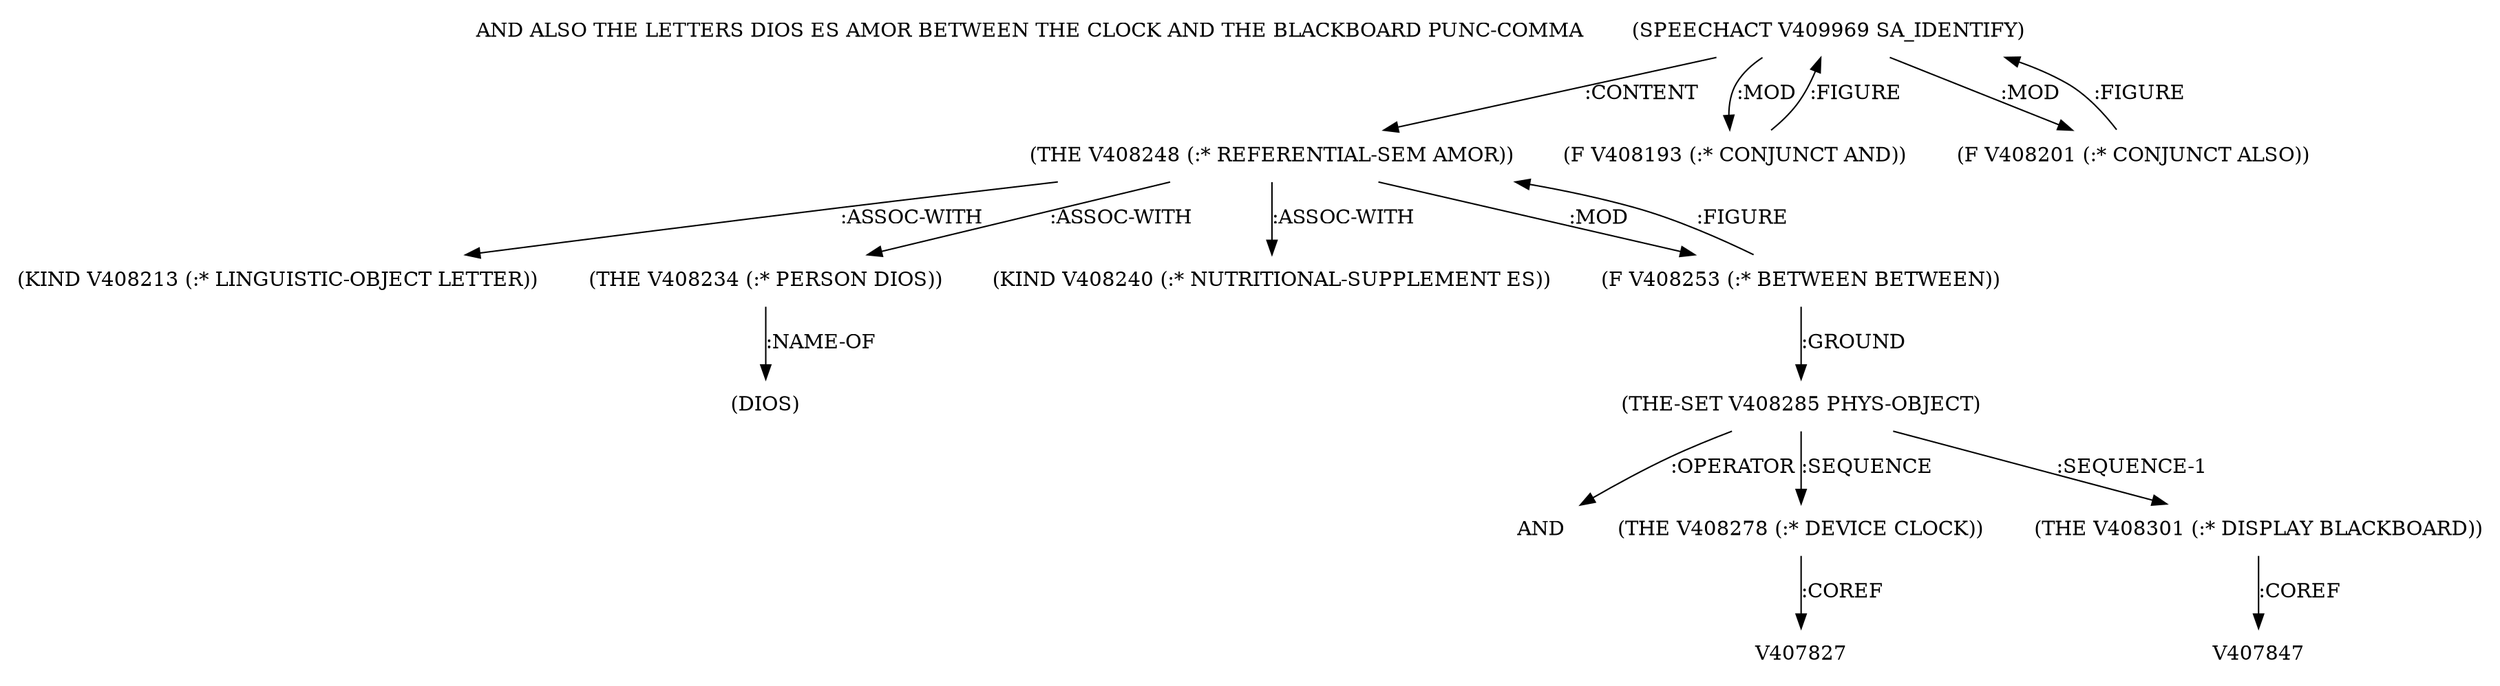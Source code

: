 digraph Terms {
  node [shape=none]
  "AND ALSO THE LETTERS DIOS ES AMOR BETWEEN THE CLOCK AND THE BLACKBOARD PUNC-COMMA"
  "V409969" [label="(SPEECHACT V409969 SA_IDENTIFY)"]
  "V409969" -> "V408248" [label=":CONTENT"]
  "V409969" -> "V408193" [label=":MOD"]
  "V409969" -> "V408201" [label=":MOD"]
  "V408193" [label="(F V408193 (:* CONJUNCT AND))"]
  "V408193" -> "V409969" [label=":FIGURE"]
  "V408201" [label="(F V408201 (:* CONJUNCT ALSO))"]
  "V408201" -> "V409969" [label=":FIGURE"]
  "V408248" [label="(THE V408248 (:* REFERENTIAL-SEM AMOR))"]
  "V408248" -> "V408213" [label=":ASSOC-WITH"]
  "V408248" -> "V408234" [label=":ASSOC-WITH"]
  "V408248" -> "V408240" [label=":ASSOC-WITH"]
  "V408248" -> "V408253" [label=":MOD"]
  "V408240" [label="(KIND V408240 (:* NUTRITIONAL-SUPPLEMENT ES))"]
  "V408213" [label="(KIND V408213 (:* LINGUISTIC-OBJECT LETTER))"]
  "V408234" [label="(THE V408234 (:* PERSON DIOS))"]
  "V408234" -> "NT411731" [label=":NAME-OF"]
  "NT411731" [label="(DIOS)"]
  "V408253" [label="(F V408253 (:* BETWEEN BETWEEN))"]
  "V408253" -> "V408285" [label=":GROUND"]
  "V408253" -> "V408248" [label=":FIGURE"]
  "V408285" [label="(THE-SET V408285 PHYS-OBJECT)"]
  "V408285" -> "NT411732" [label=":OPERATOR"]
  "NT411732" [label="AND"]
  "V408285" -> "V408278" [label=":SEQUENCE"]
  "V408285" -> "V408301" [label=":SEQUENCE-1"]
  "V408278" [label="(THE V408278 (:* DEVICE CLOCK))"]
  "V408278" -> "V407827" [label=":COREF"]
  "V408301" [label="(THE V408301 (:* DISPLAY BLACKBOARD))"]
  "V408301" -> "V407847" [label=":COREF"]
}
